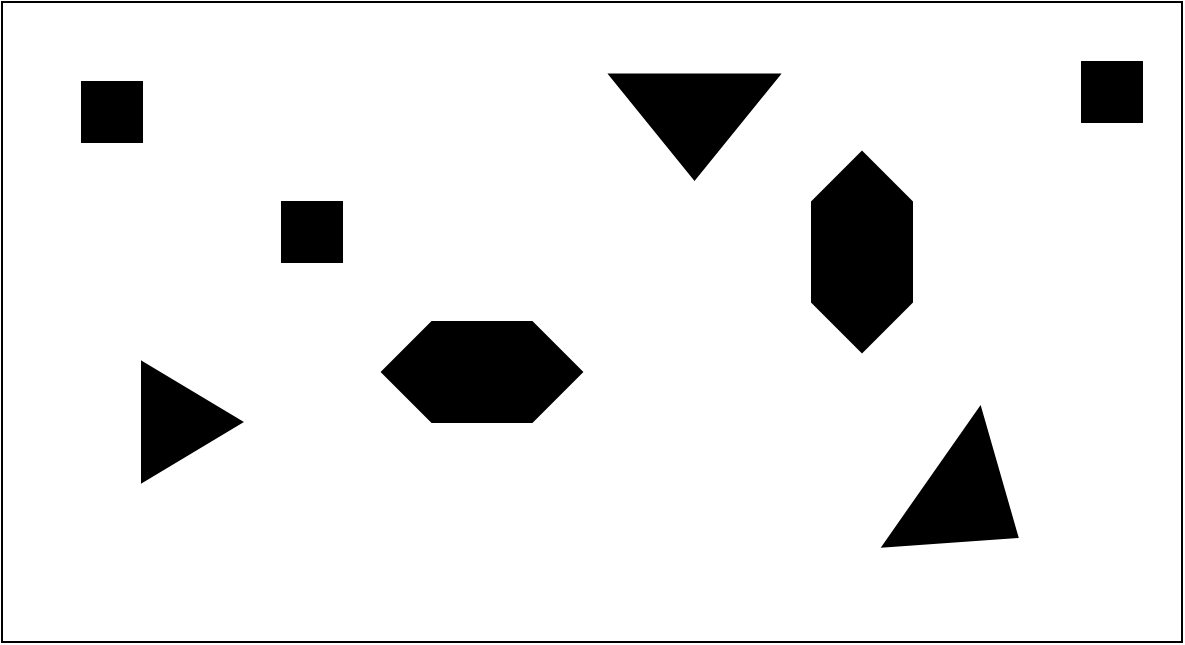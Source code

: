 <mxfile version="12.8.8" type="device"><diagram id="gZHaXraySE-Ac8VHTQlD" name="Page-1"><mxGraphModel dx="986" dy="548" grid="1" gridSize="10" guides="1" tooltips="1" connect="1" arrows="1" fold="1" page="1" pageScale="1" pageWidth="850" pageHeight="1100" math="0" shadow="0"><root><mxCell id="0"/><mxCell id="1" parent="0"/><mxCell id="Y4LRgEzPBfSGT7R2ETwh-1" value="" style="rounded=0;whiteSpace=wrap;html=1;strokeWidth=1;strokeColor=#000000;" parent="1" vertex="1"><mxGeometry x="40" y="220" width="590" height="320" as="geometry"/></mxCell><mxCell id="Y4LRgEzPBfSGT7R2ETwh-2" value="" style="whiteSpace=wrap;html=1;aspect=fixed;fillColor=#000000;" parent="1" vertex="1"><mxGeometry x="80" y="260" width="30" height="30" as="geometry"/></mxCell><mxCell id="Y4LRgEzPBfSGT7R2ETwh-3" value="" style="triangle;whiteSpace=wrap;html=1;fillColor=#000000;" parent="1" vertex="1"><mxGeometry x="110" y="400" width="50" height="60" as="geometry"/></mxCell><mxCell id="Y4LRgEzPBfSGT7R2ETwh-4" value="" style="shape=hexagon;perimeter=hexagonPerimeter2;whiteSpace=wrap;html=1;strokeColor=#000000;fillColor=#000000;" parent="1" vertex="1"><mxGeometry x="230" y="380" width="100" height="50" as="geometry"/></mxCell><mxCell id="Y4LRgEzPBfSGT7R2ETwh-5" value="" style="triangle;whiteSpace=wrap;html=1;rotation=90;fillColor=#000000;" parent="1" vertex="1"><mxGeometry x="360" y="240" width="52.5" height="85" as="geometry"/></mxCell><mxCell id="upVGZyOEMP0nk_CwHDpw-1" value="" style="whiteSpace=wrap;html=1;aspect=fixed;fillColor=#000000;" parent="1" vertex="1"><mxGeometry x="180" y="320" width="30" height="30" as="geometry"/></mxCell><mxCell id="upVGZyOEMP0nk_CwHDpw-2" value="" style="shape=hexagon;perimeter=hexagonPerimeter2;whiteSpace=wrap;html=1;strokeColor=#000000;fillColor=#000000;rotation=90;" parent="1" vertex="1"><mxGeometry x="420" y="320" width="100" height="50" as="geometry"/></mxCell><mxCell id="upVGZyOEMP0nk_CwHDpw-3" value="" style="triangle;whiteSpace=wrap;html=1;rotation=35;fillColor=#000000;" parent="1" vertex="1"><mxGeometry x="500" y="430" width="52.5" height="85" as="geometry"/></mxCell><mxCell id="upVGZyOEMP0nk_CwHDpw-5" value="" style="whiteSpace=wrap;html=1;aspect=fixed;fillColor=#000000;" parent="1" vertex="1"><mxGeometry x="580" y="250" width="30" height="30" as="geometry"/></mxCell></root></mxGraphModel></diagram></mxfile>